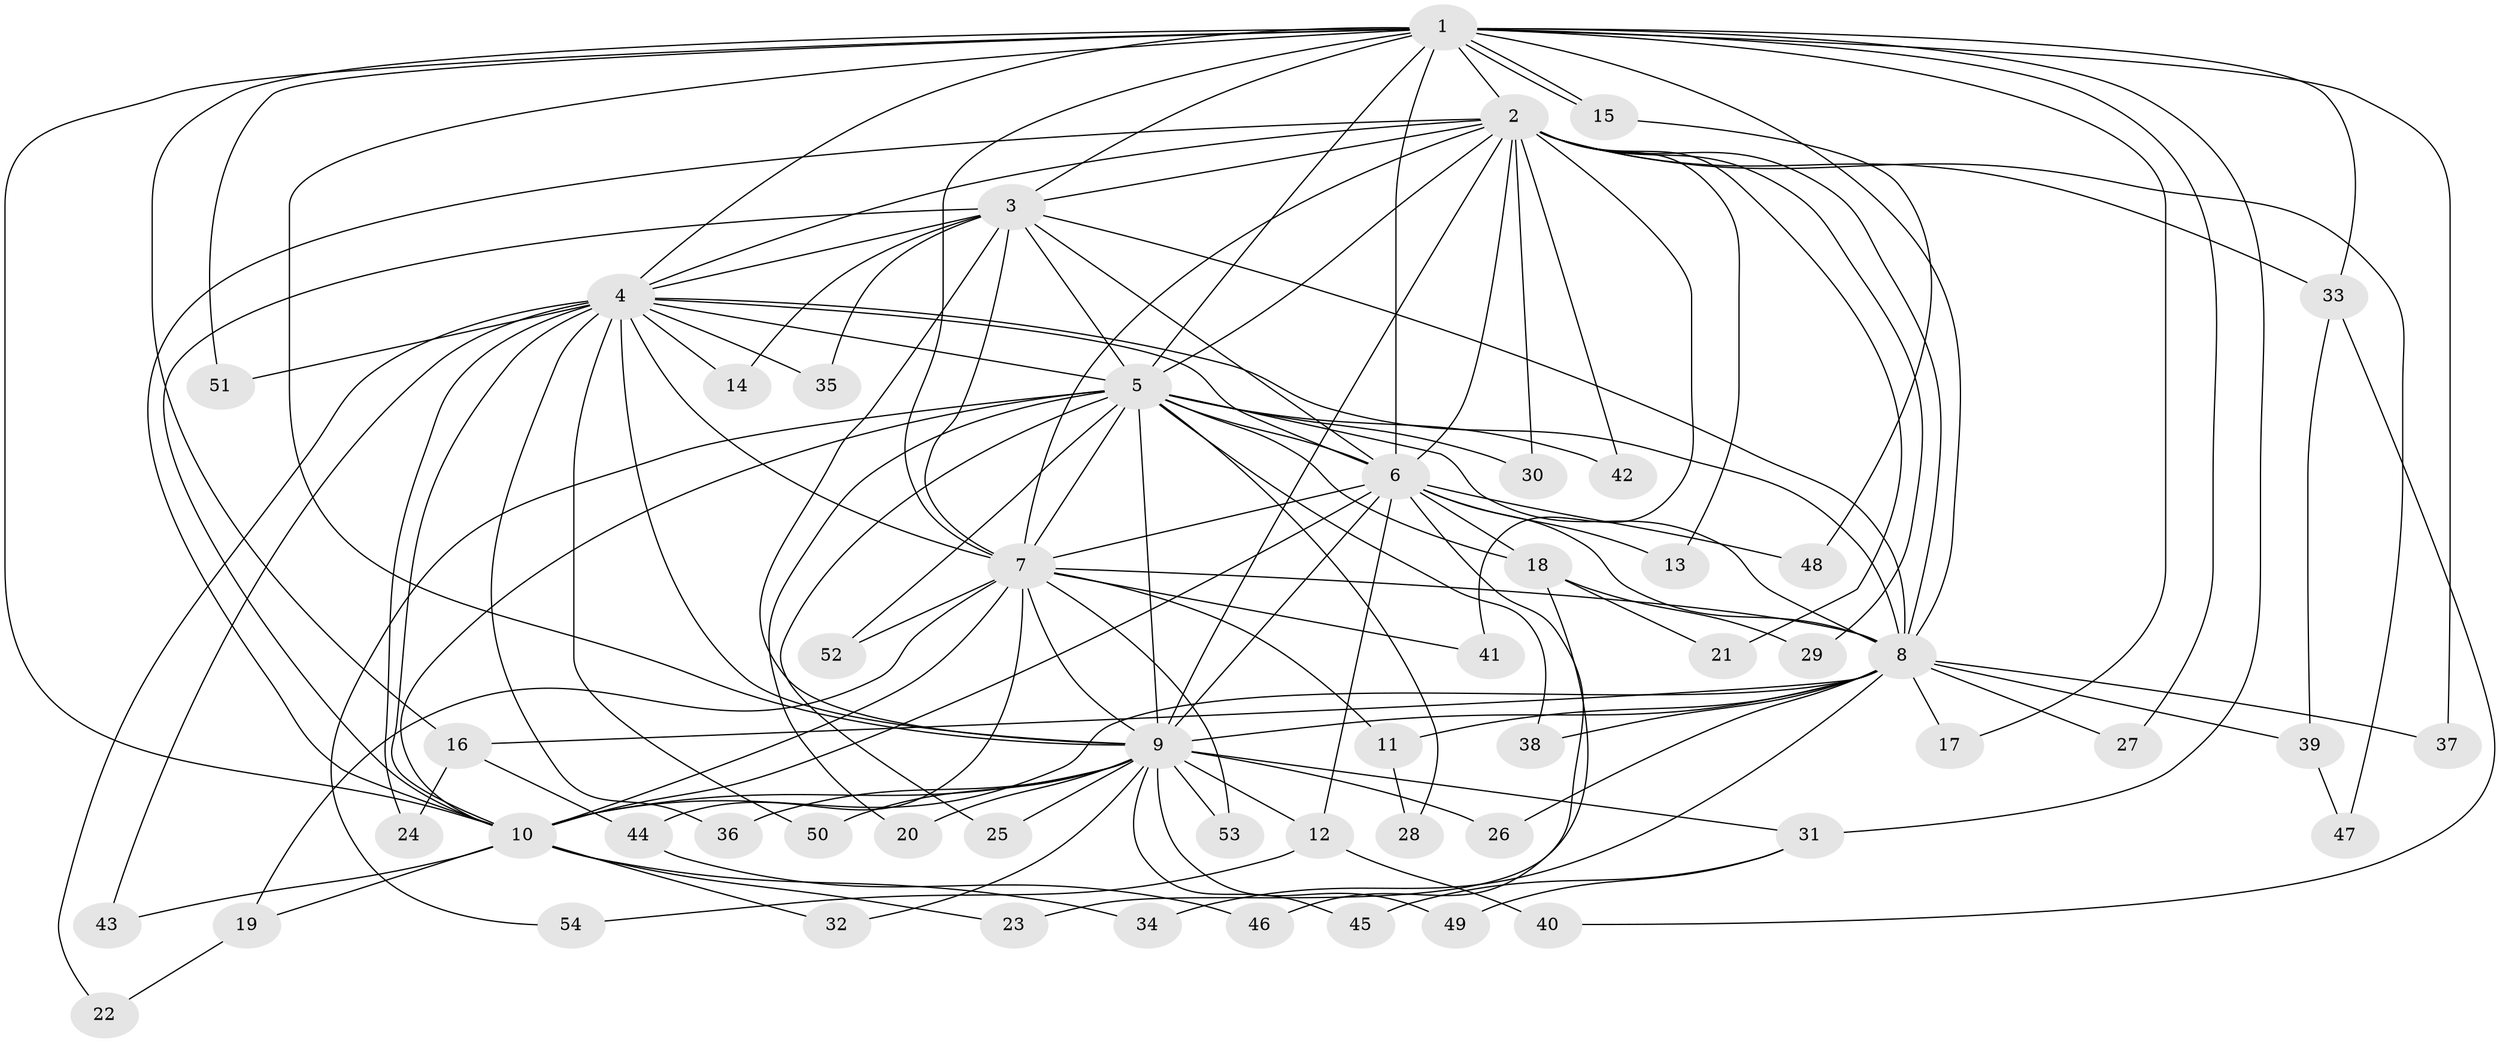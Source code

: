 // Generated by graph-tools (version 1.1) at 2025/25/03/09/25 03:25:43]
// undirected, 54 vertices, 133 edges
graph export_dot {
graph [start="1"]
  node [color=gray90,style=filled];
  1;
  2;
  3;
  4;
  5;
  6;
  7;
  8;
  9;
  10;
  11;
  12;
  13;
  14;
  15;
  16;
  17;
  18;
  19;
  20;
  21;
  22;
  23;
  24;
  25;
  26;
  27;
  28;
  29;
  30;
  31;
  32;
  33;
  34;
  35;
  36;
  37;
  38;
  39;
  40;
  41;
  42;
  43;
  44;
  45;
  46;
  47;
  48;
  49;
  50;
  51;
  52;
  53;
  54;
  1 -- 2;
  1 -- 3;
  1 -- 4;
  1 -- 5;
  1 -- 6;
  1 -- 7;
  1 -- 8;
  1 -- 9;
  1 -- 10;
  1 -- 15;
  1 -- 15;
  1 -- 16;
  1 -- 17;
  1 -- 27;
  1 -- 31;
  1 -- 33;
  1 -- 37;
  1 -- 51;
  2 -- 3;
  2 -- 4;
  2 -- 5;
  2 -- 6;
  2 -- 7;
  2 -- 8;
  2 -- 9;
  2 -- 10;
  2 -- 13;
  2 -- 21;
  2 -- 29;
  2 -- 30;
  2 -- 33;
  2 -- 41;
  2 -- 42;
  2 -- 47;
  3 -- 4;
  3 -- 5;
  3 -- 6;
  3 -- 7;
  3 -- 8;
  3 -- 9;
  3 -- 10;
  3 -- 14;
  3 -- 35;
  4 -- 5;
  4 -- 6;
  4 -- 7;
  4 -- 8;
  4 -- 9;
  4 -- 10;
  4 -- 14;
  4 -- 22;
  4 -- 24;
  4 -- 35;
  4 -- 36;
  4 -- 43;
  4 -- 50;
  4 -- 51;
  5 -- 6;
  5 -- 7;
  5 -- 8;
  5 -- 9;
  5 -- 10;
  5 -- 18;
  5 -- 20;
  5 -- 25;
  5 -- 28;
  5 -- 30;
  5 -- 38;
  5 -- 42;
  5 -- 52;
  5 -- 54;
  6 -- 7;
  6 -- 8;
  6 -- 9;
  6 -- 10;
  6 -- 12;
  6 -- 13;
  6 -- 18;
  6 -- 46;
  6 -- 48;
  7 -- 8;
  7 -- 9;
  7 -- 10;
  7 -- 11;
  7 -- 19;
  7 -- 41;
  7 -- 44;
  7 -- 52;
  7 -- 53;
  8 -- 9;
  8 -- 10;
  8 -- 11;
  8 -- 16;
  8 -- 17;
  8 -- 26;
  8 -- 27;
  8 -- 34;
  8 -- 37;
  8 -- 38;
  8 -- 39;
  9 -- 10;
  9 -- 12;
  9 -- 20;
  9 -- 25;
  9 -- 26;
  9 -- 31;
  9 -- 32;
  9 -- 36;
  9 -- 45;
  9 -- 49;
  9 -- 50;
  9 -- 53;
  10 -- 19;
  10 -- 23;
  10 -- 32;
  10 -- 34;
  10 -- 43;
  11 -- 28;
  12 -- 40;
  12 -- 54;
  15 -- 48;
  16 -- 24;
  16 -- 44;
  18 -- 21;
  18 -- 23;
  18 -- 29;
  19 -- 22;
  31 -- 45;
  31 -- 49;
  33 -- 39;
  33 -- 40;
  39 -- 47;
  44 -- 46;
}
